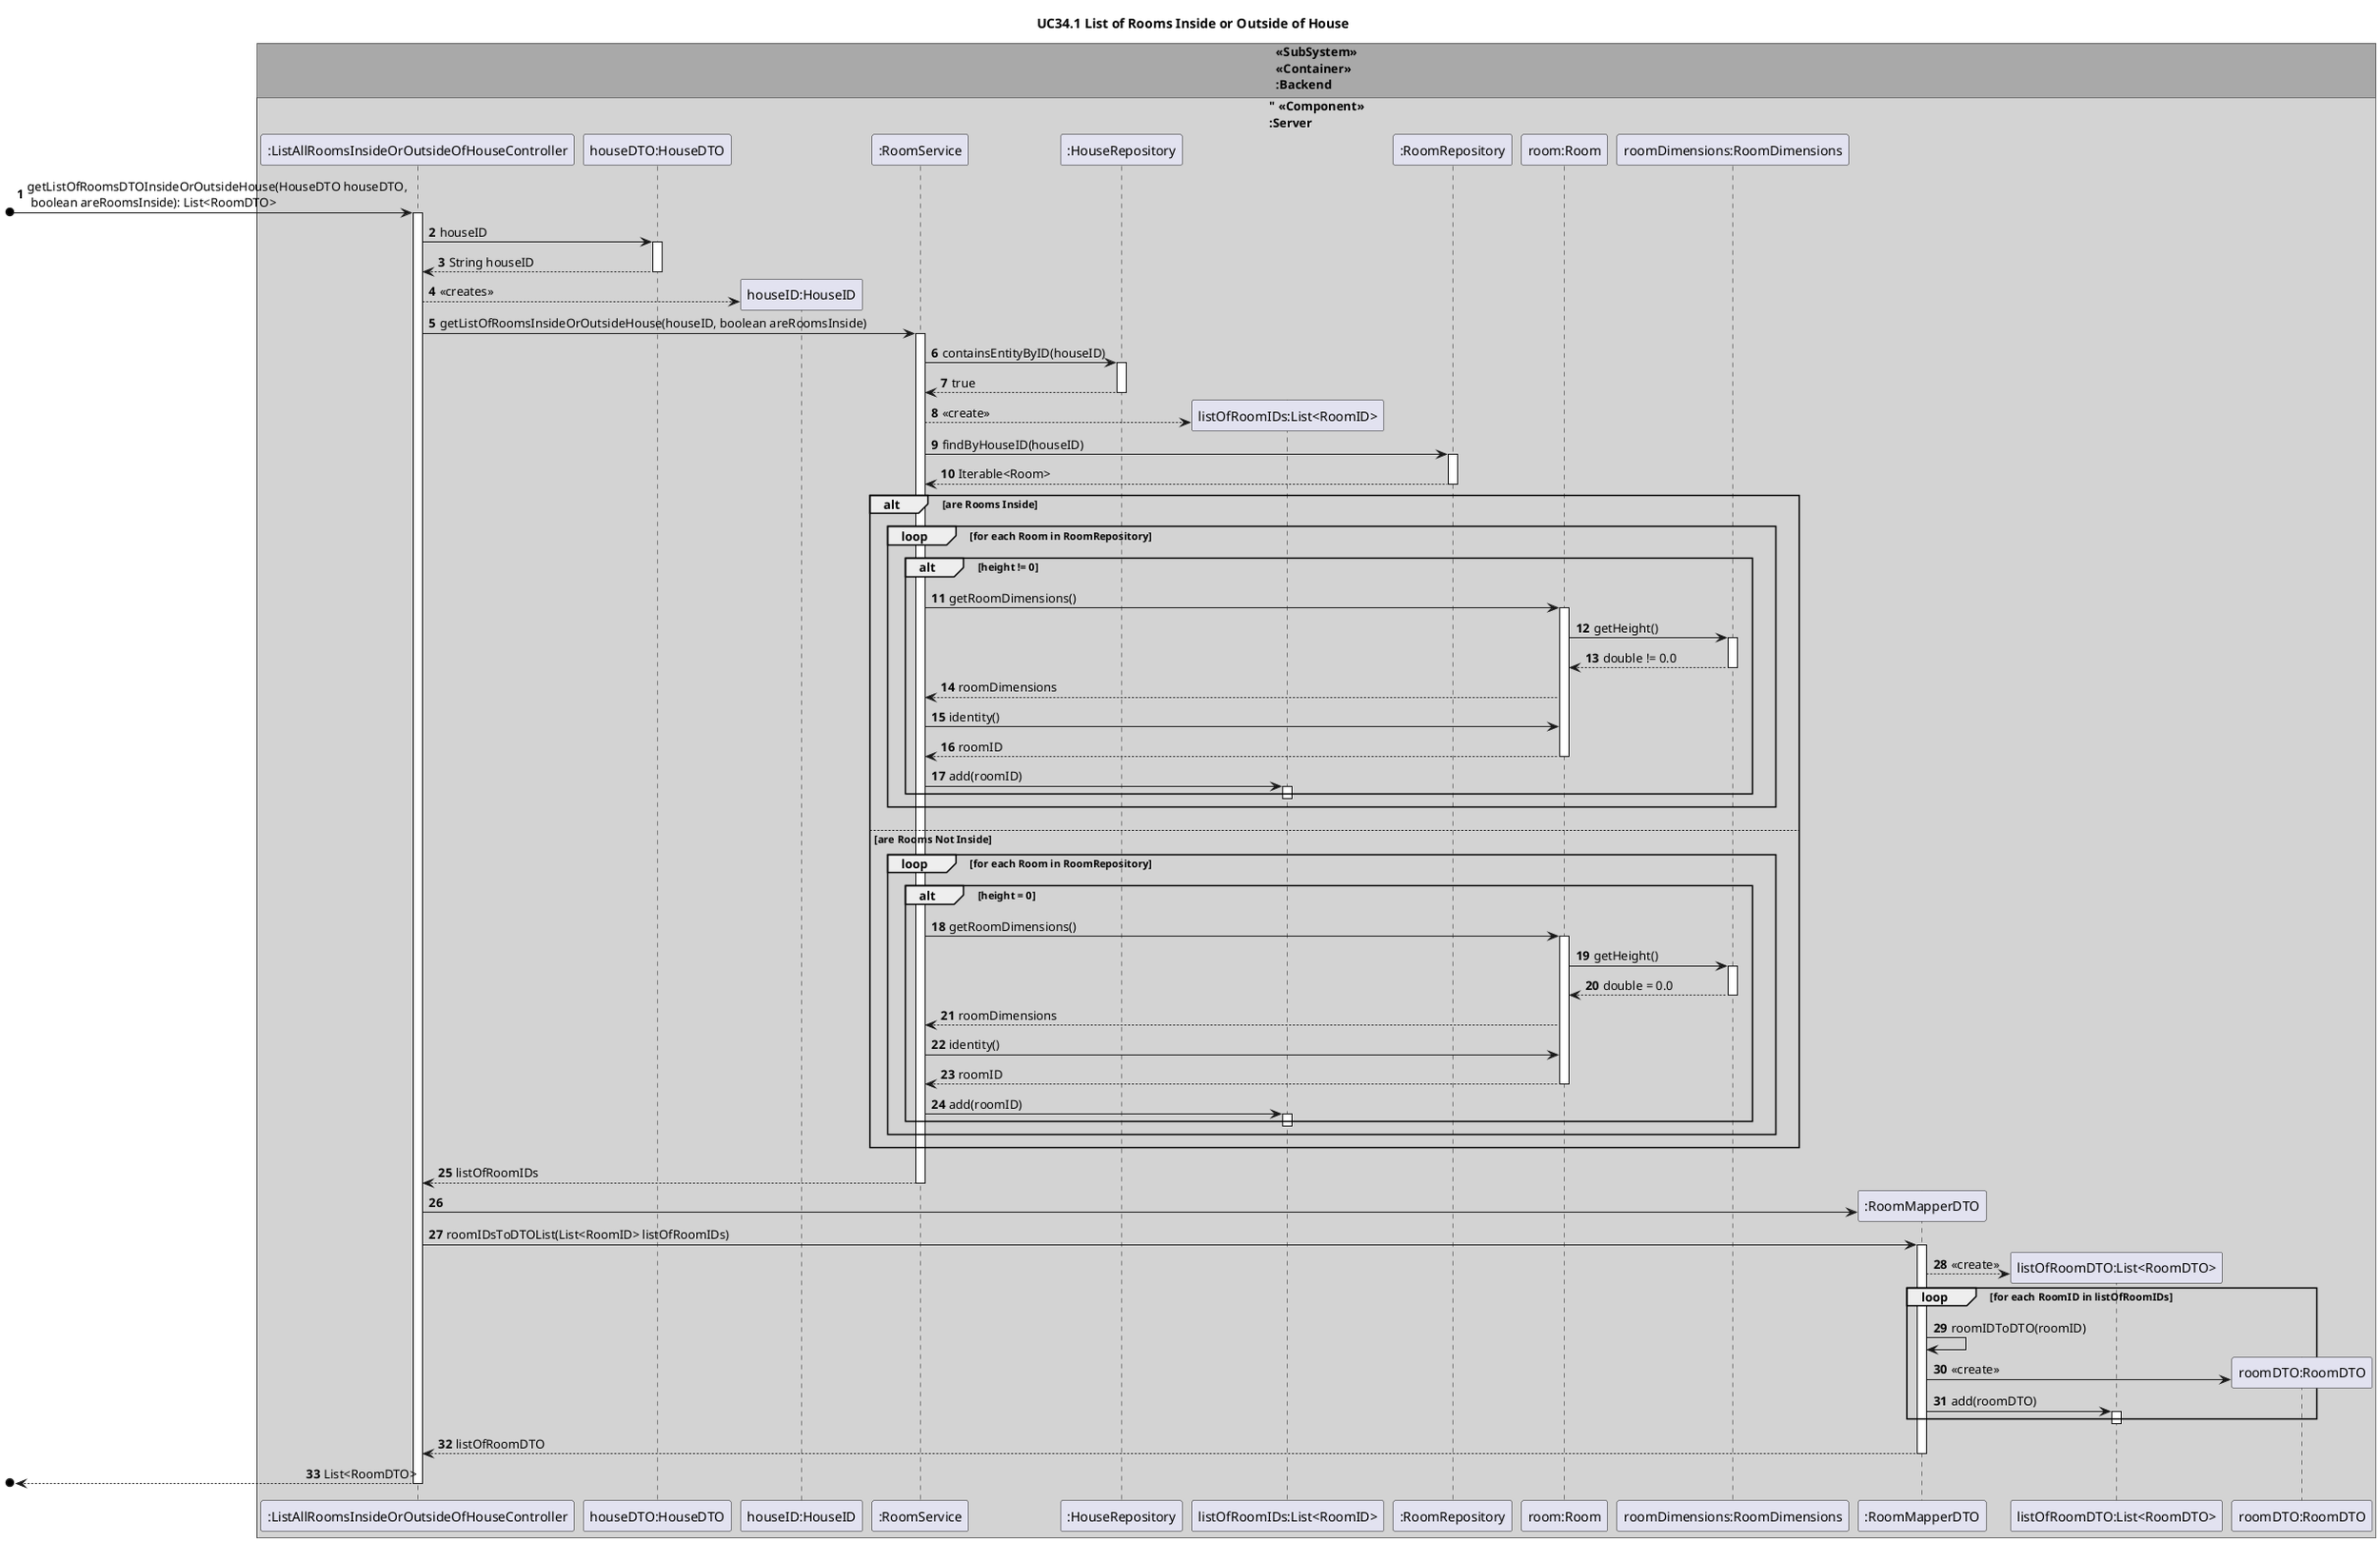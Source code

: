@startuml
title UC34.1 List of Rooms Inside or Outside of House
'https://plantuml.com/sequence-diagram
autonumber
!pragma teoz true
box "<<SubSystem>>\n<<Container>>\n:Backend" #DarkGrey
box " <<Component>>\n:Server #LightGrey
participant ":ListAllRoomsInsideOrOutsideOfHouseController" as controller
participant "houseDTO:HouseDTO" as houseDTO
participant "houseID:HouseID" as HouseID
participant ":RoomService" as service
participant ":HouseRepository" as houseRepo
participant "listOfRoomIDs:List<RoomID>" as listOfRoomIDs
participant ":RoomRepository" as roomRepo
participant "room:Room" as room
participant "roomDimensions:RoomDimensions" as roomDimensions
participant ":RoomMapperDTO" as mapper
participant "listOfRoomDTO:List<RoomDTO>" as listOfRoomDTO
participant "roomDTO:RoomDTO" as roomDTO

[o-> controller: getListOfRoomsDTOInsideOrOutsideHouse(HouseDTO houseDTO,\n boolean areRoomsInside): List<RoomDTO>
activate controller
controller -> houseDTO: houseID
activate houseDTO
houseDTO --> controller: String houseID
deactivate houseDTO
controller --> HouseID**: <<creates>>
controller -> service: getListOfRoomsInsideOrOutsideHouse(houseID, boolean areRoomsInside)
activate service
service -> houseRepo: containsEntityByID(houseID)
activate houseRepo
houseRepo --> service: true
deactivate houseRepo
service --> listOfRoomIDs**: <<create>>
service -> roomRepo: findByHouseID(houseID)
activate roomRepo
roomRepo --> service: Iterable<Room>
deactivate roomRepo

alt are Rooms Inside
    loop for each Room in RoomRepository
        alt height != 0
        service -> room: getRoomDimensions()
        activate room
        room -> roomDimensions: getHeight()
        activate roomDimensions
        roomDimensions --> room: double != 0.0
        deactivate roomDimensions
        room --> service: roomDimensions
        service -> room : identity()
        room --> service: roomID
        deactivate room
        service -> listOfRoomIDs: add(roomID)
        activate listOfRoomIDs
        deactivate listOfRoomIDs
        end
    end

else are Rooms Not Inside
    loop for each Room in RoomRepository
        alt height = 0
        service -> room: getRoomDimensions()
        activate room
        room -> roomDimensions: getHeight()
        activate roomDimensions
        roomDimensions --> room: double = 0.0
        deactivate roomDimensions
        room --> service: roomDimensions
        service -> room : identity()
        room --> service: roomID
        deactivate room
        service -> listOfRoomIDs: add(roomID)
        activate listOfRoomIDs
        deactivate listOfRoomIDs
        end
    end
end

service --> controller: listOfRoomIDs
deactivate service
controller -> mapper**:
controller -> mapper: roomIDsToDTOList(List<RoomID> listOfRoomIDs)
activate mapper

mapper --> listOfRoomDTO**: <<create>>

loop for each RoomID in listOfRoomIDs
    mapper -> mapper: roomIDToDTO(roomID)
    mapper -> roomDTO**: <<create>>
    mapper -> listOfRoomDTO: add(roomDTO)
    activate listOfRoomDTO
    deactivate listOfRoomDTO
end loop

mapper --> controller: listOfRoomDTO
deactivate mapper

[o<-- controller: List<RoomDTO>
deactivate controller

@enduml